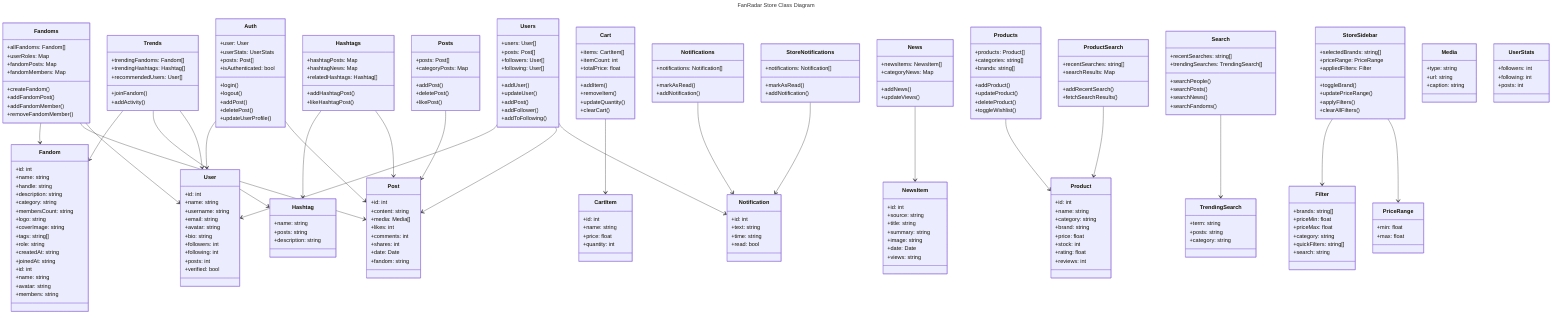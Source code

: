 ---
title: FanRadar Store Class Diagram
---
classDiagram
  class Auth {
    +user: User
    +userStats: UserStats
    +posts: Post[]
    +isAuthenticated: bool
    +login()
    +logout()
    +addPost()
    +deletePost()
    +updateUserProfile()
  }
  class Cart {
    +items: CartItem[]
    +itemCount: int
    +totalPrice: float
    +addItem()
    +removeItem()
    +updateQuantity()
    +clearCart()
  }
  class Fandoms {
    +allFandoms: Fandom[]
    +userRoles: Map
    +fandomPosts: Map
    +fandomMembers: Map
    +createFandom()
    +addFandomPost()
    +addFandomMember()
    +removeFandomMember()
  }
  class Hashtags {
    +hashtagPosts: Map
    +hashtagNews: Map
    +relatedHashtags: Hashtag[]
    +addHashtagPost()
    +likeHashtagPost()
  }
  class News {
    +newsItems: NewsItem[]
    +categoryNews: Map
    +addNews()
    +updateViews()
  }
  class Notifications {
    +notifications: Notification[]
    +markAsRead()
    +addNotification()
  }
  class Posts {
    +posts: Post[]
    +categoryPosts: Map
    +addPost()
    +deletePost()
    +likePost()
  }
  class Products {
    +products: Product[]
    +categories: string[]
    +brands: string[]
    +addProduct()
    +updateProduct()
    +deleteProduct()
    +toggleWishlist()
  }
  class ProductSearch {
    +recentSearches: string[]
    +searchResults: Map
    +addRecentSearch()
    +fetchSearchResults()
  }
  class Search {
    +recentSearches: string[]
    +trendingSearches: TrendingSearch[]
    +searchPeople()
    +searchPosts()
    +searchNews()
    +searchFandoms()
  }
  class StoreNotifications {
    +notifications: Notification[]
    +markAsRead()
    +addNotification()
  }
  class StoreSidebar {
    +selectedBrands: string[]
    +priceRange: PriceRange
    +appliedFilters: Filter
    +toggleBrand()
    +updatePriceRange()
    +applyFilters()
    +clearAllFilters()
  }
  class Trends {
    +trendingFandoms: Fandom[]
    +trendingHashtags: Hashtag[]
    +recommendedUsers: User[]
    +joinFandom()
    +addActivity()
  }
  class Users {
    +users: User[]
    +posts: Post[]
    +followers: User[]
    +following: User[]
    +addUser()
    +updateUser()
    +addPost()
    +addFollower()
    +addToFollowing()
  }
  class User {
    +id: int
    +name: string
    +username: string
    +email: string
    +avatar: string
    +bio: string
    +followers: int
    +following: int
    +posts: int
    +verified: bool
  }
  class Post {
    +id: int
    +content: string
    +media: Media[]
    +likes: int
    +comments: int
    +shares: int
    +date: Date
    +fandom: string
  }
  class Product {
    +id: int
    +name: string
    +category: string
    +brand: string
    +price: float
    +stock: int
    +rating: float
    +reviews: int
  }
  class NewsItem {
    +id: int
    +source: string
    +title: string
    +summary: string
    +image: string
    +date: Date
    +views: string
  }
  class Notification {
    +id: int
    +text: string
    +time: string
    +read: bool
  }
  class Fandom {
    +id: int
    +name: string
    +handle: string
    +description: string
    +category: string
    +membersCount: string
    +logo: string
    +coverImage: string
    +tags: string[]
    +role: string
    +createdAt: string
    +joinedAt: string
  }
  class Hashtag {
    +name: string
    +posts: string
    +description: string
  }
  class CartItem {
    +id: int
    +name: string
    +price: float
    +quantity: int
  }
  class PriceRange {
    +min: float
    +max: float
  }
  class Filter {
    +brands: string[]
    +priceMin: float
    +priceMax: float
    +category: string
    +quickFilters: string[]
    +search: string
  }
  class Fandom {
    +id: int
    +name: string
    +avatar: string
    +members: string
  }
  class TrendingSearch {
    +term: string
    +posts: string
    +category: string
  }
  class Media {
    +type: string
    +url: string
    +caption: string
  }
  class UserStats {
    +followers: int
    +following: int
    +posts: int
  }

  Auth --> User
  Auth --> Post
  Cart --> CartItem
  Fandoms --> Fandom
  Fandoms --> Post
  Fandoms --> User
  Hashtags --> Hashtag
  Hashtags --> Post
  News --> NewsItem
  Notifications --> Notification
  Posts --> Post
  Products --> Product
  ProductSearch --> Product
  Search --> TrendingSearch
  StoreNotifications --> Notification
  StoreSidebar --> Filter
  StoreSidebar --> PriceRange
  Trends --> Fandom
  Trends --> Hashtag
  Trends --> User
  Users --> User
  Users --> Post
  Users --> Notification